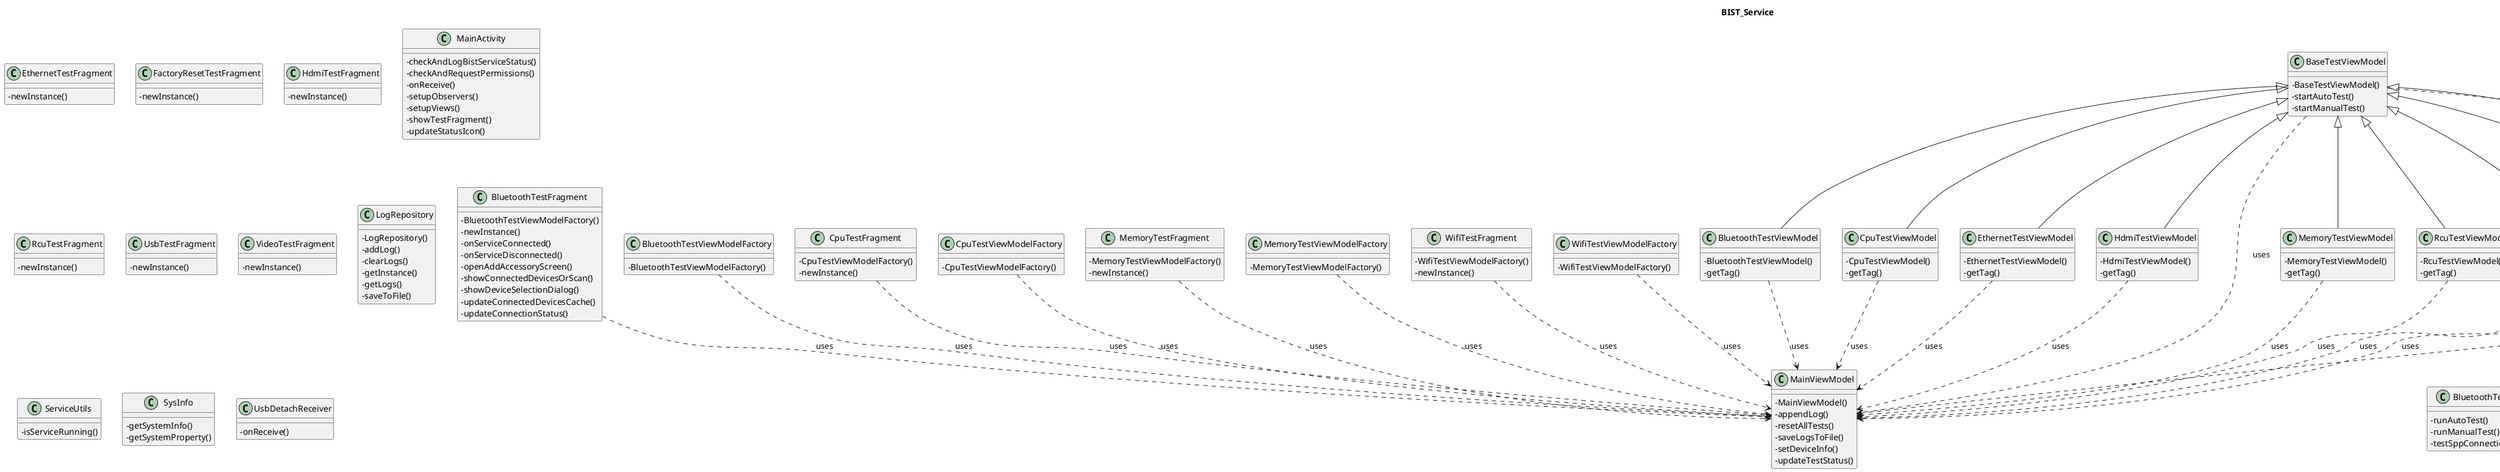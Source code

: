 @startuml

title BIST_Service

skinparam classAttributeIconSize 0

class "BluetoothTestFragment" {
  - BluetoothTestViewModelFactory()
  - newInstance()
  - onServiceConnected()
  - onServiceDisconnected()
  - openAddAccessoryScreen()
  - showConnectedDevicesOrScan()
  - showDeviceSelectionDialog()
  - updateConnectedDevicesCache()
  - updateConnectionStatus()
}

class "BluetoothTestViewModelFactory" {
  - BluetoothTestViewModelFactory()
}

class "CpuTestFragment" {
  - CpuTestViewModelFactory()
  - newInstance()
}

class "CpuTestViewModelFactory" {
  - CpuTestViewModelFactory()
}

class "EthernetTestFragment" {
  - newInstance()
}

class "FactoryResetTestFragment" {
  - newInstance()
}

class "HdmiTestFragment" {
  - newInstance()
}

class "MainActivity" {
  - checkAndLogBistServiceStatus()
  - checkAndRequestPermissions()
  - onReceive()
  - setupObservers()
  - setupViews()
  - showTestFragment()
  - updateStatusIcon()
}

class "MemoryTestFragment" {
  - MemoryTestViewModelFactory()
  - newInstance()
}

class "MemoryTestViewModelFactory" {
  - MemoryTestViewModelFactory()
}

class "RcuTestFragment" {
  - newInstance()
}

class "UsbTestFragment" {
  - newInstance()
}

class "VideoTestFragment" {
  - newInstance()
}

class "WifiTestFragment" {
  - WifiTestViewModelFactory()
  - newInstance()
}

class "WifiTestViewModelFactory" {
  - WifiTestViewModelFactory()
}

class "BaseTestViewModel" {
  - BaseTestViewModel()
  - startAutoTest()
  - startManualTest()
}

class "BluetoothTestViewModel" {
  - BluetoothTestViewModel()
  - getTag()
}

class "CpuTestViewModel" {
  - CpuTestViewModel()
  - getTag()
}

class "EthernetTestViewModel" {
  - EthernetTestViewModel()
  - getTag()
}

class "HdmiTestViewModel" {
  - HdmiTestViewModel()
  - getTag()
}

class "MainViewModel" {
  - MainViewModel()
  - appendLog()
  - resetAllTests()
  - saveLogsToFile()
  - setDeviceInfo()
  - updateTestStatus()
}

class "MemoryTestViewModel" {
  - MemoryTestViewModel()
  - getTag()
}

class "RcuTestViewModel" {
  - RcuTestViewModel()
  - getTag()
}

class "UsbTestViewModel" {
  - UsbTestViewModel()
  - getTag()
}

class "VideoTestViewModel" {
  - VideoTestViewModel()
  - getTag()
}

class "WifiTestViewModel" {
  - WifiTestViewModel()
  - getTag()
}

class "LogRepository" {
  - LogRepository()
  - addLog()
  - clearLogs()
  - getInstance()
  - getLogs()
  - saveToFile()
}

class "ServiceUtils" {
  - isServiceRunning()
}

class "SysInfo" {
  - getSystemInfo()
  - getSystemProperty()
}

class "UsbDetachReceiver" {
  - onReceive()
}

interface "Test" {
}

class "BluetoothTest" {
  - runAutoTest()
  - runManualTest()
  - testSppConnection()
}

class "CpuTest" {
  - checkCpuSpeed()
  - checkCpuTemperature()
  - runAutoTest()
  - runManualTest()
}

class "EthernetTest" {
  - runAutoTest()
  - runManualTest()
}

class "FactoryResetTest" {
  - runAutoTest()
  - runManualTest()
}

class "HdmiTest" {
  - runAutoTest()
  - runManualTest()
}

class "MemoryTest" {
  - checkMemoryUsage()
  - getMemoryInfo()
  - parseSpeed()
  - runAutoTest()
  - runManualTest()
  - runSpeedTest()
}

class "RcuTest" {
  - runAutoTest()
  - runManualTest()
}

class "UsbTest" {
  - runAutoTest()
  - runManualTest()
}

class "VideoTest" {
  - runAutoTest()
  - runManualTest()
}

class "WifiTest" {
  - checkCurrentConnection()
  - isInternetAvailable()
  - runAutoTest()
  - runManualTest()
}

' --- 관계 정의 ---

BluetoothTestFragment ..> MainViewModel : uses
BluetoothTestViewModelFactory ..> MainViewModel : uses
CpuTestFragment ..> MainViewModel : uses
CpuTestViewModelFactory ..> MainViewModel : uses
MemoryTestFragment ..> MainViewModel : uses
MemoryTestViewModelFactory ..> MainViewModel : uses
WifiTestFragment ..> MainViewModel : uses
WifiTestViewModelFactory ..> MainViewModel : uses
BaseTestViewModel ..> MainViewModel : uses
BaseTestViewModel ..> Test : uses
BaseTestViewModel <|-- BluetoothTestViewModel
BluetoothTestViewModel ..> MainViewModel : uses
BaseTestViewModel <|-- CpuTestViewModel
CpuTestViewModel ..> MainViewModel : uses
BaseTestViewModel <|-- EthernetTestViewModel
EthernetTestViewModel ..> MainViewModel : uses
BaseTestViewModel <|-- HdmiTestViewModel
HdmiTestViewModel ..> MainViewModel : uses
BaseTestViewModel <|-- MemoryTestViewModel
MemoryTestViewModel ..> MainViewModel : uses
BaseTestViewModel <|-- RcuTestViewModel
RcuTestViewModel ..> MainViewModel : uses
BaseTestViewModel <|-- UsbTestViewModel
UsbTestViewModel ..> MainViewModel : uses
BaseTestViewModel <|-- VideoTestViewModel
VideoTestViewModel ..> MainViewModel : uses
BaseTestViewModel <|-- WifiTestViewModel
WifiTestViewModel ..> MainViewModel : uses
Test <|.. BluetoothTest
Test <|.. CpuTest
Test <|.. EthernetTest
Test <|.. FactoryResetTest
Test <|.. HdmiTest
Test <|.. MemoryTest
Test <|.. RcuTest
Test <|.. UsbTest
Test <|.. VideoTest
Test <|.. WifiTest

@enduml
